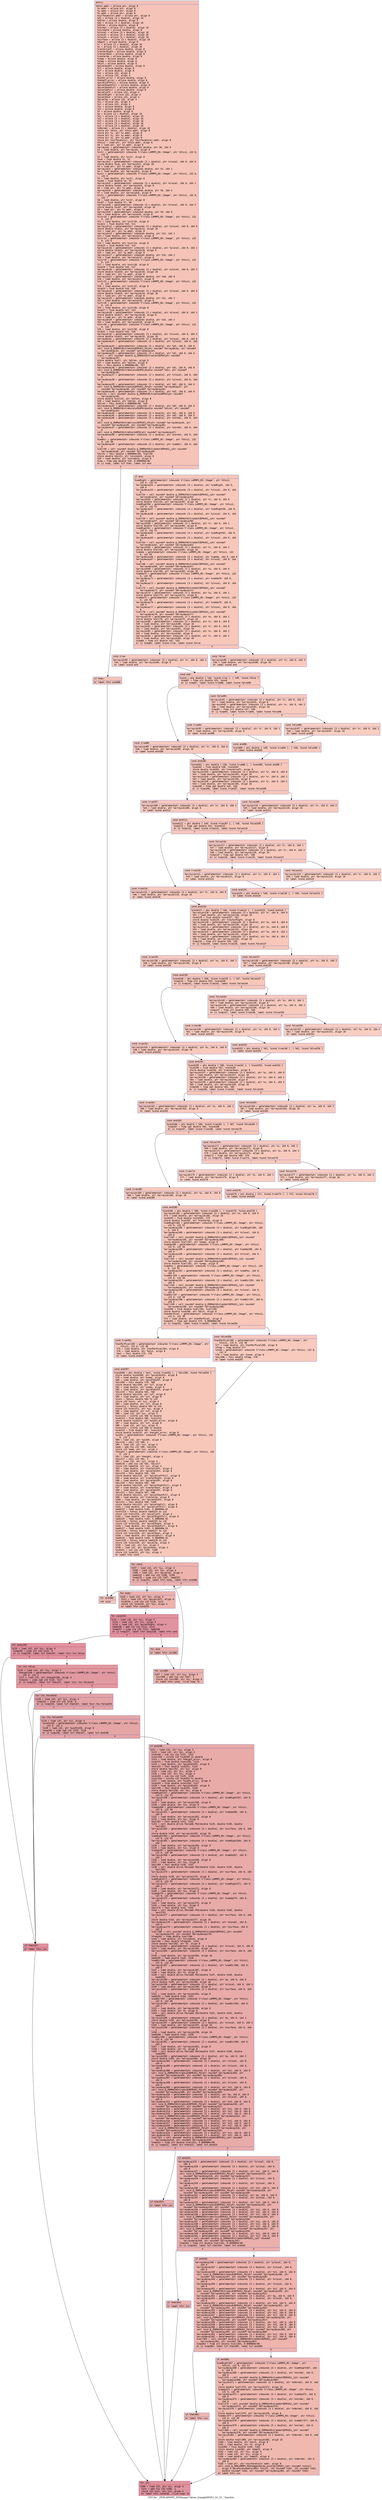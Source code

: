 digraph "CFG for '_ZN9LAMMPS_NS5Image13draw_triangleEPdS1_S1_S1_' function" {
	label="CFG for '_ZN9LAMMPS_NS5Image13draw_triangleEPdS1_S1_S1_' function";

	Node0x55d9531fe140 [shape=record,color="#3d50c3ff", style=filled, fillcolor="#e8765c70" fontname="Courier",label="{entry:\l|  %this.addr = alloca ptr, align 8\l  %x.addr = alloca ptr, align 8\l  %y.addr = alloca ptr, align 8\l  %z.addr = alloca ptr, align 8\l  %surfaceColor.addr = alloca ptr, align 8\l  %d1 = alloca [3 x double], align 16\l  %d1len = alloca double, align 8\l  %d2 = alloca [3 x double], align 16\l  %d2len = alloca double, align 8\l  %normal = alloca [3 x double], align 16\l  %invndotd = alloca double, align 8\l  %xlocal = alloca [3 x double], align 16\l  %ylocal = alloca [3 x double], align 16\l  %zlocal = alloca [3 x double], align 16\l  %surface = alloca [3 x double], align 16\l  %depth = alloca double, align 8\l  %r = alloca [3 x double], align 16\l  %u = alloca [3 x double], align 16\l  %rasterLeft = alloca double, align 8\l  %rasterRight = alloca double, align 8\l  %rasterDown = alloca double, align 8\l  %rasterUp = alloca double, align 8\l  %xmap = alloca double, align 8\l  %ymap = alloca double, align 8\l  %dist = alloca double, align 8\l  %pixelWidth = alloca double, align 8\l  %xf = alloca double, align 8\l  %yf = alloca double, align 8\l  %xc = alloca i32, align 4\l  %yc = alloca i32, align 4\l  %width_error = alloca double, align 8\l  %height_error = alloca double, align 8\l  %pixelLeftFull = alloca double, align 8\l  %pixelRightFull = alloca double, align 8\l  %pixelDownFull = alloca double, align 8\l  %pixelUpFull = alloca double, align 8\l  %pixelLeft = alloca i32, align 4\l  %pixelRight = alloca i32, align 4\l  %pixelDown = alloca i32, align 4\l  %pixelUp = alloca i32, align 4\l  %iy = alloca i32, align 4\l  %ix = alloca i32, align 4\l  %sy = alloca double, align 8\l  %sx = alloca double, align 8\l  %t = alloca double, align 8\l  %p = alloca [3 x double], align 16\l  %s1 = alloca [3 x double], align 16\l  %s2 = alloca [3 x double], align 16\l  %s3 = alloca [3 x double], align 16\l  %c1 = alloca [3 x double], align 16\l  %c2 = alloca [3 x double], align 16\l  %cNormal = alloca [3 x double], align 16\l  store ptr %this, ptr %this.addr, align 8\l  store ptr %x, ptr %x.addr, align 8\l  store ptr %y, ptr %y.addr, align 8\l  store ptr %z, ptr %z.addr, align 8\l  store ptr %surfaceColor, ptr %surfaceColor.addr, align 8\l  %this1 = load ptr, ptr %this.addr, align 8\l  %0 = load ptr, ptr %x.addr, align 8\l  %arrayidx = getelementptr inbounds double, ptr %0, i64 0\l  %1 = load double, ptr %arrayidx, align 8\l  %xctr = getelementptr inbounds %\"class.LAMMPS_NS::Image\", ptr %this1, i32 0,\l... i32 5\l  %2 = load double, ptr %xctr, align 8\l  %sub = fsub double %1, %2\l  %arrayidx2 = getelementptr inbounds [3 x double], ptr %xlocal, i64 0, i64 0\l  store double %sub, ptr %arrayidx2, align 16\l  %3 = load ptr, ptr %x.addr, align 8\l  %arrayidx3 = getelementptr inbounds double, ptr %3, i64 1\l  %4 = load double, ptr %arrayidx3, align 8\l  %yctr = getelementptr inbounds %\"class.LAMMPS_NS::Image\", ptr %this1, i32 0,\l... i32 6\l  %5 = load double, ptr %yctr, align 8\l  %sub4 = fsub double %4, %5\l  %arrayidx5 = getelementptr inbounds [3 x double], ptr %xlocal, i64 0, i64 1\l  store double %sub4, ptr %arrayidx5, align 8\l  %6 = load ptr, ptr %x.addr, align 8\l  %arrayidx6 = getelementptr inbounds double, ptr %6, i64 2\l  %7 = load double, ptr %arrayidx6, align 8\l  %zctr = getelementptr inbounds %\"class.LAMMPS_NS::Image\", ptr %this1, i32 0,\l... i32 7\l  %8 = load double, ptr %zctr, align 8\l  %sub7 = fsub double %7, %8\l  %arrayidx8 = getelementptr inbounds [3 x double], ptr %xlocal, i64 0, i64 2\l  store double %sub7, ptr %arrayidx8, align 16\l  %9 = load ptr, ptr %y.addr, align 8\l  %arrayidx9 = getelementptr inbounds double, ptr %9, i64 0\l  %10 = load double, ptr %arrayidx9, align 8\l  %xctr10 = getelementptr inbounds %\"class.LAMMPS_NS::Image\", ptr %this1, i32\l... 0, i32 5\l  %11 = load double, ptr %xctr10, align 8\l  %sub11 = fsub double %10, %11\l  %arrayidx12 = getelementptr inbounds [3 x double], ptr %ylocal, i64 0, i64 0\l  store double %sub11, ptr %arrayidx12, align 16\l  %12 = load ptr, ptr %y.addr, align 8\l  %arrayidx13 = getelementptr inbounds double, ptr %12, i64 1\l  %13 = load double, ptr %arrayidx13, align 8\l  %yctr14 = getelementptr inbounds %\"class.LAMMPS_NS::Image\", ptr %this1, i32\l... 0, i32 6\l  %14 = load double, ptr %yctr14, align 8\l  %sub15 = fsub double %13, %14\l  %arrayidx16 = getelementptr inbounds [3 x double], ptr %ylocal, i64 0, i64 1\l  store double %sub15, ptr %arrayidx16, align 8\l  %15 = load ptr, ptr %y.addr, align 8\l  %arrayidx17 = getelementptr inbounds double, ptr %15, i64 2\l  %16 = load double, ptr %arrayidx17, align 8\l  %zctr18 = getelementptr inbounds %\"class.LAMMPS_NS::Image\", ptr %this1, i32\l... 0, i32 7\l  %17 = load double, ptr %zctr18, align 8\l  %sub19 = fsub double %16, %17\l  %arrayidx20 = getelementptr inbounds [3 x double], ptr %ylocal, i64 0, i64 2\l  store double %sub19, ptr %arrayidx20, align 16\l  %18 = load ptr, ptr %z.addr, align 8\l  %arrayidx21 = getelementptr inbounds double, ptr %18, i64 0\l  %19 = load double, ptr %arrayidx21, align 8\l  %xctr22 = getelementptr inbounds %\"class.LAMMPS_NS::Image\", ptr %this1, i32\l... 0, i32 5\l  %20 = load double, ptr %xctr22, align 8\l  %sub23 = fsub double %19, %20\l  %arrayidx24 = getelementptr inbounds [3 x double], ptr %zlocal, i64 0, i64 0\l  store double %sub23, ptr %arrayidx24, align 16\l  %21 = load ptr, ptr %z.addr, align 8\l  %arrayidx25 = getelementptr inbounds double, ptr %21, i64 1\l  %22 = load double, ptr %arrayidx25, align 8\l  %yctr26 = getelementptr inbounds %\"class.LAMMPS_NS::Image\", ptr %this1, i32\l... 0, i32 6\l  %23 = load double, ptr %yctr26, align 8\l  %sub27 = fsub double %22, %23\l  %arrayidx28 = getelementptr inbounds [3 x double], ptr %zlocal, i64 0, i64 1\l  store double %sub27, ptr %arrayidx28, align 8\l  %24 = load ptr, ptr %z.addr, align 8\l  %arrayidx29 = getelementptr inbounds double, ptr %24, i64 2\l  %25 = load double, ptr %arrayidx29, align 8\l  %zctr30 = getelementptr inbounds %\"class.LAMMPS_NS::Image\", ptr %this1, i32\l... 0, i32 7\l  %26 = load double, ptr %zctr30, align 8\l  %sub31 = fsub double %25, %26\l  %arrayidx32 = getelementptr inbounds [3 x double], ptr %zlocal, i64 0, i64 2\l  store double %sub31, ptr %arrayidx32, align 16\l  %arraydecay = getelementptr inbounds [3 x double], ptr %xlocal, i64 0, i64 0\l  %arraydecay33 = getelementptr inbounds [3 x double], ptr %ylocal, i64 0, i64\l... 0\l  %arraydecay34 = getelementptr inbounds [3 x double], ptr %d1, i64 0, i64 0\l  call void @_ZN9MathExtra4sub3EPKdS1_Pd(ptr noundef %arraydecay, ptr noundef\l... %arraydecay33, ptr noundef %arraydecay34)\l  %arraydecay35 = getelementptr inbounds [3 x double], ptr %d1, i64 0, i64 0\l  %call = call noundef double @_ZN9MathExtra4len3EPKd(ptr noundef\l... %arraydecay35)\l  store double %call, ptr %d1len, align 8\l  %27 = load double, ptr %d1len, align 8\l  %div = fdiv double 1.000000e+00, %27\l  %arraydecay36 = getelementptr inbounds [3 x double], ptr %d1, i64 0, i64 0\l  call void @_ZN9MathExtra6scale3EdPd(double noundef %div, ptr noundef\l... %arraydecay36)\l  %arraydecay37 = getelementptr inbounds [3 x double], ptr %zlocal, i64 0, i64\l... 0\l  %arraydecay38 = getelementptr inbounds [3 x double], ptr %ylocal, i64 0, i64\l... 0\l  %arraydecay39 = getelementptr inbounds [3 x double], ptr %d2, i64 0, i64 0\l  call void @_ZN9MathExtra4sub3EPKdS1_Pd(ptr noundef %arraydecay37, ptr\l... noundef %arraydecay38, ptr noundef %arraydecay39)\l  %arraydecay40 = getelementptr inbounds [3 x double], ptr %d2, i64 0, i64 0\l  %call41 = call noundef double @_ZN9MathExtra4len3EPKd(ptr noundef\l... %arraydecay40)\l  store double %call41, ptr %d2len, align 8\l  %28 = load double, ptr %d2len, align 8\l  %div42 = fdiv double 1.000000e+00, %28\l  %arraydecay43 = getelementptr inbounds [3 x double], ptr %d2, i64 0, i64 0\l  call void @_ZN9MathExtra6scale3EdPd(double noundef %div42, ptr noundef\l... %arraydecay43)\l  %arraydecay44 = getelementptr inbounds [3 x double], ptr %d1, i64 0, i64 0\l  %arraydecay45 = getelementptr inbounds [3 x double], ptr %d2, i64 0, i64 0\l  %arraydecay46 = getelementptr inbounds [3 x double], ptr %normal, i64 0, i64\l... 0\l  call void @_ZN9MathExtra6cross3EPKdS1_Pd(ptr noundef %arraydecay44, ptr\l... noundef %arraydecay45, ptr noundef %arraydecay46)\l  %arraydecay47 = getelementptr inbounds [3 x double], ptr %normal, i64 0, i64\l... 0\l  call void @_ZN9MathExtra5norm3EPd(ptr noundef %arraydecay47)\l  %arraydecay48 = getelementptr inbounds [3 x double], ptr %normal, i64 0, i64\l... 0\l  %camDir = getelementptr inbounds %\"class.LAMMPS_NS::Image\", ptr %this1, i32\l... 0, i32 49\l  %arraydecay49 = getelementptr inbounds [3 x double], ptr %camDir, i64 0, i64\l... 0\l  %call50 = call noundef double @_ZN9MathExtra4dot3EPKdS1_(ptr noundef\l... %arraydecay48, ptr noundef %arraydecay49)\l  %div51 = fdiv double 1.000000e+00, %call50\l  store double %div51, ptr %invndotd, align 8\l  %29 = load double, ptr %invndotd, align 8\l  %cmp = fcmp oeq double %29, 0.000000e+00\l  br i1 %cmp, label %if.then, label %if.end\l|{<s0>T|<s1>F}}"];
	Node0x55d9531fe140:s0 -> Node0x55d95317fb60[tooltip="entry -> if.then\nProbability 62.50%" ];
	Node0x55d9531fe140:s1 -> Node0x55d95317fbd0[tooltip="entry -> if.end\nProbability 37.50%" ];
	Node0x55d95317fb60 [shape=record,color="#3d50c3ff", style=filled, fillcolor="#e97a5f70" fontname="Courier",label="{if.then:\l|  br label %for.end386\l}"];
	Node0x55d95317fb60 -> Node0x55d95317fcf0[tooltip="if.then -> for.end386\nProbability 100.00%" ];
	Node0x55d95317fbd0 [shape=record,color="#3d50c3ff", style=filled, fillcolor="#ec7f6370" fontname="Courier",label="{if.end:\l|  %camRight = getelementptr inbounds %\"class.LAMMPS_NS::Image\", ptr %this1,\l... i32 0, i32 51\l  %arraydecay52 = getelementptr inbounds [4 x double], ptr %camRight, i64 0,\l... i64 0\l  %arraydecay53 = getelementptr inbounds [3 x double], ptr %xlocal, i64 0, i64\l... 0\l  %call54 = call noundef double @_ZN9MathExtra4dot3EPKdS1_(ptr noundef\l... %arraydecay52, ptr noundef %arraydecay53)\l  %arrayidx55 = getelementptr inbounds [3 x double], ptr %r, i64 0, i64 0\l  store double %call54, ptr %arrayidx55, align 16\l  %camRight56 = getelementptr inbounds %\"class.LAMMPS_NS::Image\", ptr %this1,\l... i32 0, i32 51\l  %arraydecay57 = getelementptr inbounds [4 x double], ptr %camRight56, i64 0,\l... i64 0\l  %arraydecay58 = getelementptr inbounds [3 x double], ptr %ylocal, i64 0, i64\l... 0\l  %call59 = call noundef double @_ZN9MathExtra4dot3EPKdS1_(ptr noundef\l... %arraydecay57, ptr noundef %arraydecay58)\l  %arrayidx60 = getelementptr inbounds [3 x double], ptr %r, i64 0, i64 1\l  store double %call59, ptr %arrayidx60, align 8\l  %camRight61 = getelementptr inbounds %\"class.LAMMPS_NS::Image\", ptr %this1,\l... i32 0, i32 51\l  %arraydecay62 = getelementptr inbounds [4 x double], ptr %camRight61, i64 0,\l... i64 0\l  %arraydecay63 = getelementptr inbounds [3 x double], ptr %zlocal, i64 0, i64\l... 0\l  %call64 = call noundef double @_ZN9MathExtra4dot3EPKdS1_(ptr noundef\l... %arraydecay62, ptr noundef %arraydecay63)\l  %arrayidx65 = getelementptr inbounds [3 x double], ptr %r, i64 0, i64 2\l  store double %call64, ptr %arrayidx65, align 16\l  %camUp = getelementptr inbounds %\"class.LAMMPS_NS::Image\", ptr %this1, i32\l... 0, i32 50\l  %arraydecay66 = getelementptr inbounds [3 x double], ptr %camUp, i64 0, i64 0\l  %arraydecay67 = getelementptr inbounds [3 x double], ptr %xlocal, i64 0, i64\l... 0\l  %call68 = call noundef double @_ZN9MathExtra4dot3EPKdS1_(ptr noundef\l... %arraydecay66, ptr noundef %arraydecay67)\l  %arrayidx69 = getelementptr inbounds [3 x double], ptr %u, i64 0, i64 0\l  store double %call68, ptr %arrayidx69, align 16\l  %camUp70 = getelementptr inbounds %\"class.LAMMPS_NS::Image\", ptr %this1, i32\l... 0, i32 50\l  %arraydecay71 = getelementptr inbounds [3 x double], ptr %camUp70, i64 0,\l... i64 0\l  %arraydecay72 = getelementptr inbounds [3 x double], ptr %ylocal, i64 0, i64\l... 0\l  %call73 = call noundef double @_ZN9MathExtra4dot3EPKdS1_(ptr noundef\l... %arraydecay71, ptr noundef %arraydecay72)\l  %arrayidx74 = getelementptr inbounds [3 x double], ptr %u, i64 0, i64 1\l  store double %call73, ptr %arrayidx74, align 8\l  %camUp75 = getelementptr inbounds %\"class.LAMMPS_NS::Image\", ptr %this1, i32\l... 0, i32 50\l  %arraydecay76 = getelementptr inbounds [3 x double], ptr %camUp75, i64 0,\l... i64 0\l  %arraydecay77 = getelementptr inbounds [3 x double], ptr %zlocal, i64 0, i64\l... 0\l  %call78 = call noundef double @_ZN9MathExtra4dot3EPKdS1_(ptr noundef\l... %arraydecay76, ptr noundef %arraydecay77)\l  %arrayidx79 = getelementptr inbounds [3 x double], ptr %u, i64 0, i64 2\l  store double %call78, ptr %arrayidx79, align 16\l  %arrayidx80 = getelementptr inbounds [3 x double], ptr %r, i64 0, i64 0\l  %30 = load double, ptr %arrayidx80, align 16\l  %arrayidx81 = getelementptr inbounds [3 x double], ptr %r, i64 0, i64 0\l  %31 = load double, ptr %arrayidx81, align 16\l  %arrayidx82 = getelementptr inbounds [3 x double], ptr %r, i64 0, i64 1\l  %32 = load double, ptr %arrayidx82, align 8\l  %arrayidx83 = getelementptr inbounds [3 x double], ptr %r, i64 0, i64 2\l  %33 = load double, ptr %arrayidx83, align 16\l  %cmp84 = fcmp olt double %32, %33\l  br i1 %cmp84, label %cond.true, label %cond.false\l|{<s0>T|<s1>F}}"];
	Node0x55d95317fbd0:s0 -> Node0x55d9531824f0[tooltip="if.end -> cond.true\nProbability 50.00%" ];
	Node0x55d95317fbd0:s1 -> Node0x55d953182570[tooltip="if.end -> cond.false\nProbability 50.00%" ];
	Node0x55d9531824f0 [shape=record,color="#3d50c3ff", style=filled, fillcolor="#ef886b70" fontname="Courier",label="{cond.true:\l|  %arrayidx85 = getelementptr inbounds [3 x double], ptr %r, i64 0, i64 1\l  %34 = load double, ptr %arrayidx85, align 8\l  br label %cond.end\l}"];
	Node0x55d9531824f0 -> Node0x55d953182810[tooltip="cond.true -> cond.end\nProbability 100.00%" ];
	Node0x55d953182570 [shape=record,color="#3d50c3ff", style=filled, fillcolor="#ef886b70" fontname="Courier",label="{cond.false:\l|  %arrayidx86 = getelementptr inbounds [3 x double], ptr %r, i64 0, i64 2\l  %35 = load double, ptr %arrayidx86, align 16\l  br label %cond.end\l}"];
	Node0x55d953182570 -> Node0x55d953182810[tooltip="cond.false -> cond.end\nProbability 100.00%" ];
	Node0x55d953182810 [shape=record,color="#3d50c3ff", style=filled, fillcolor="#ec7f6370" fontname="Courier",label="{cond.end:\l|  %cond = phi double [ %34, %cond.true ], [ %35, %cond.false ]\l  %cmp87 = fcmp olt double %31, %cond\l  br i1 %cmp87, label %cond.true88, label %cond.false90\l|{<s0>T|<s1>F}}"];
	Node0x55d953182810:s0 -> Node0x55d953182bb0[tooltip="cond.end -> cond.true88\nProbability 50.00%" ];
	Node0x55d953182810:s1 -> Node0x55d953182c30[tooltip="cond.end -> cond.false90\nProbability 50.00%" ];
	Node0x55d953182bb0 [shape=record,color="#3d50c3ff", style=filled, fillcolor="#ef886b70" fontname="Courier",label="{cond.true88:\l|  %arrayidx89 = getelementptr inbounds [3 x double], ptr %r, i64 0, i64 0\l  %36 = load double, ptr %arrayidx89, align 16\l  br label %cond.end100\l}"];
	Node0x55d953182bb0 -> Node0x55d953182ed0[tooltip="cond.true88 -> cond.end100\nProbability 100.00%" ];
	Node0x55d953182c30 [shape=record,color="#3d50c3ff", style=filled, fillcolor="#ef886b70" fontname="Courier",label="{cond.false90:\l|  %arrayidx91 = getelementptr inbounds [3 x double], ptr %r, i64 0, i64 1\l  %37 = load double, ptr %arrayidx91, align 8\l  %arrayidx92 = getelementptr inbounds [3 x double], ptr %r, i64 0, i64 2\l  %38 = load double, ptr %arrayidx92, align 16\l  %cmp93 = fcmp olt double %37, %38\l  br i1 %cmp93, label %cond.true94, label %cond.false96\l|{<s0>T|<s1>F}}"];
	Node0x55d953182c30:s0 -> Node0x55d953183350[tooltip="cond.false90 -> cond.true94\nProbability 50.00%" ];
	Node0x55d953182c30:s1 -> Node0x55d9531833d0[tooltip="cond.false90 -> cond.false96\nProbability 50.00%" ];
	Node0x55d953183350 [shape=record,color="#3d50c3ff", style=filled, fillcolor="#f2907270" fontname="Courier",label="{cond.true94:\l|  %arrayidx95 = getelementptr inbounds [3 x double], ptr %r, i64 0, i64 1\l  %39 = load double, ptr %arrayidx95, align 8\l  br label %cond.end98\l}"];
	Node0x55d953183350 -> Node0x55d9531836d0[tooltip="cond.true94 -> cond.end98\nProbability 100.00%" ];
	Node0x55d9531833d0 [shape=record,color="#3d50c3ff", style=filled, fillcolor="#f2907270" fontname="Courier",label="{cond.false96:\l|  %arrayidx97 = getelementptr inbounds [3 x double], ptr %r, i64 0, i64 2\l  %40 = load double, ptr %arrayidx97, align 16\l  br label %cond.end98\l}"];
	Node0x55d9531833d0 -> Node0x55d9531836d0[tooltip="cond.false96 -> cond.end98\nProbability 100.00%" ];
	Node0x55d9531836d0 [shape=record,color="#3d50c3ff", style=filled, fillcolor="#ef886b70" fontname="Courier",label="{cond.end98:\l|  %cond99 = phi double [ %39, %cond.true94 ], [ %40, %cond.false96 ]\l  br label %cond.end100\l}"];
	Node0x55d9531836d0 -> Node0x55d953182ed0[tooltip="cond.end98 -> cond.end100\nProbability 100.00%" ];
	Node0x55d953182ed0 [shape=record,color="#3d50c3ff", style=filled, fillcolor="#ec7f6370" fontname="Courier",label="{cond.end100:\l|  %cond101 = phi double [ %36, %cond.true88 ], [ %cond99, %cond.end98 ]\l  %sub102 = fsub double %30, %cond101\l  store double %sub102, ptr %rasterLeft, align 8\l  %arrayidx103 = getelementptr inbounds [3 x double], ptr %r, i64 0, i64 0\l  %41 = load double, ptr %arrayidx103, align 16\l  %arrayidx104 = getelementptr inbounds [3 x double], ptr %r, i64 0, i64 1\l  %42 = load double, ptr %arrayidx104, align 8\l  %arrayidx105 = getelementptr inbounds [3 x double], ptr %r, i64 0, i64 2\l  %43 = load double, ptr %arrayidx105, align 16\l  %cmp106 = fcmp ogt double %42, %43\l  br i1 %cmp106, label %cond.true107, label %cond.false109\l|{<s0>T|<s1>F}}"];
	Node0x55d953182ed0:s0 -> Node0x55d953184100[tooltip="cond.end100 -> cond.true107\nProbability 50.00%" ];
	Node0x55d953182ed0:s1 -> Node0x55d9531841e0[tooltip="cond.end100 -> cond.false109\nProbability 50.00%" ];
	Node0x55d953184100 [shape=record,color="#3d50c3ff", style=filled, fillcolor="#ef886b70" fontname="Courier",label="{cond.true107:\l|  %arrayidx108 = getelementptr inbounds [3 x double], ptr %r, i64 0, i64 1\l  %44 = load double, ptr %arrayidx108, align 8\l  br label %cond.end111\l}"];
	Node0x55d953184100 -> Node0x55d9531844e0[tooltip="cond.true107 -> cond.end111\nProbability 100.00%" ];
	Node0x55d9531841e0 [shape=record,color="#3d50c3ff", style=filled, fillcolor="#ef886b70" fontname="Courier",label="{cond.false109:\l|  %arrayidx110 = getelementptr inbounds [3 x double], ptr %r, i64 0, i64 2\l  %45 = load double, ptr %arrayidx110, align 16\l  br label %cond.end111\l}"];
	Node0x55d9531841e0 -> Node0x55d9531844e0[tooltip="cond.false109 -> cond.end111\nProbability 100.00%" ];
	Node0x55d9531844e0 [shape=record,color="#3d50c3ff", style=filled, fillcolor="#ec7f6370" fontname="Courier",label="{cond.end111:\l|  %cond112 = phi double [ %44, %cond.true107 ], [ %45, %cond.false109 ]\l  %cmp113 = fcmp ogt double %41, %cond112\l  br i1 %cmp113, label %cond.true114, label %cond.false116\l|{<s0>T|<s1>F}}"];
	Node0x55d9531844e0:s0 -> Node0x55d953184880[tooltip="cond.end111 -> cond.true114\nProbability 50.00%" ];
	Node0x55d9531844e0:s1 -> Node0x55d953184960[tooltip="cond.end111 -> cond.false116\nProbability 50.00%" ];
	Node0x55d953184880 [shape=record,color="#3d50c3ff", style=filled, fillcolor="#ef886b70" fontname="Courier",label="{cond.true114:\l|  %arrayidx115 = getelementptr inbounds [3 x double], ptr %r, i64 0, i64 0\l  %46 = load double, ptr %arrayidx115, align 16\l  br label %cond.end126\l}"];
	Node0x55d953184880 -> Node0x55d95317d7a0[tooltip="cond.true114 -> cond.end126\nProbability 100.00%" ];
	Node0x55d953184960 [shape=record,color="#3d50c3ff", style=filled, fillcolor="#ef886b70" fontname="Courier",label="{cond.false116:\l|  %arrayidx117 = getelementptr inbounds [3 x double], ptr %r, i64 0, i64 1\l  %47 = load double, ptr %arrayidx117, align 8\l  %arrayidx118 = getelementptr inbounds [3 x double], ptr %r, i64 0, i64 2\l  %48 = load double, ptr %arrayidx118, align 16\l  %cmp119 = fcmp ogt double %47, %48\l  br i1 %cmp119, label %cond.true120, label %cond.false122\l|{<s0>T|<s1>F}}"];
	Node0x55d953184960:s0 -> Node0x55d953186530[tooltip="cond.false116 -> cond.true120\nProbability 50.00%" ];
	Node0x55d953184960:s1 -> Node0x55d9531865b0[tooltip="cond.false116 -> cond.false122\nProbability 50.00%" ];
	Node0x55d953186530 [shape=record,color="#3d50c3ff", style=filled, fillcolor="#f2907270" fontname="Courier",label="{cond.true120:\l|  %arrayidx121 = getelementptr inbounds [3 x double], ptr %r, i64 0, i64 1\l  %49 = load double, ptr %arrayidx121, align 8\l  br label %cond.end124\l}"];
	Node0x55d953186530 -> Node0x55d9531868b0[tooltip="cond.true120 -> cond.end124\nProbability 100.00%" ];
	Node0x55d9531865b0 [shape=record,color="#3d50c3ff", style=filled, fillcolor="#f2907270" fontname="Courier",label="{cond.false122:\l|  %arrayidx123 = getelementptr inbounds [3 x double], ptr %r, i64 0, i64 2\l  %50 = load double, ptr %arrayidx123, align 16\l  br label %cond.end124\l}"];
	Node0x55d9531865b0 -> Node0x55d9531868b0[tooltip="cond.false122 -> cond.end124\nProbability 100.00%" ];
	Node0x55d9531868b0 [shape=record,color="#3d50c3ff", style=filled, fillcolor="#ef886b70" fontname="Courier",label="{cond.end124:\l|  %cond125 = phi double [ %49, %cond.true120 ], [ %50, %cond.false122 ]\l  br label %cond.end126\l}"];
	Node0x55d9531868b0 -> Node0x55d95317d7a0[tooltip="cond.end124 -> cond.end126\nProbability 100.00%" ];
	Node0x55d95317d7a0 [shape=record,color="#3d50c3ff", style=filled, fillcolor="#ec7f6370" fontname="Courier",label="{cond.end126:\l|  %cond127 = phi double [ %46, %cond.true114 ], [ %cond125, %cond.end124 ]\l  %arrayidx128 = getelementptr inbounds [3 x double], ptr %r, i64 0, i64 0\l  %51 = load double, ptr %arrayidx128, align 16\l  %sub129 = fsub double %cond127, %51\l  store double %sub129, ptr %rasterRight, align 8\l  %arrayidx130 = getelementptr inbounds [3 x double], ptr %u, i64 0, i64 0\l  %52 = load double, ptr %arrayidx130, align 16\l  %arrayidx131 = getelementptr inbounds [3 x double], ptr %u, i64 0, i64 0\l  %53 = load double, ptr %arrayidx131, align 16\l  %arrayidx132 = getelementptr inbounds [3 x double], ptr %u, i64 0, i64 1\l  %54 = load double, ptr %arrayidx132, align 8\l  %arrayidx133 = getelementptr inbounds [3 x double], ptr %u, i64 0, i64 2\l  %55 = load double, ptr %arrayidx133, align 16\l  %cmp134 = fcmp olt double %54, %55\l  br i1 %cmp134, label %cond.true135, label %cond.false137\l|{<s0>T|<s1>F}}"];
	Node0x55d95317d7a0:s0 -> Node0x55d9531875c0[tooltip="cond.end126 -> cond.true135\nProbability 50.00%" ];
	Node0x55d95317d7a0:s1 -> Node0x55d9531876a0[tooltip="cond.end126 -> cond.false137\nProbability 50.00%" ];
	Node0x55d9531875c0 [shape=record,color="#3d50c3ff", style=filled, fillcolor="#ef886b70" fontname="Courier",label="{cond.true135:\l|  %arrayidx136 = getelementptr inbounds [3 x double], ptr %u, i64 0, i64 1\l  %56 = load double, ptr %arrayidx136, align 8\l  br label %cond.end139\l}"];
	Node0x55d9531875c0 -> Node0x55d9531879a0[tooltip="cond.true135 -> cond.end139\nProbability 100.00%" ];
	Node0x55d9531876a0 [shape=record,color="#3d50c3ff", style=filled, fillcolor="#ef886b70" fontname="Courier",label="{cond.false137:\l|  %arrayidx138 = getelementptr inbounds [3 x double], ptr %u, i64 0, i64 2\l  %57 = load double, ptr %arrayidx138, align 16\l  br label %cond.end139\l}"];
	Node0x55d9531876a0 -> Node0x55d9531879a0[tooltip="cond.false137 -> cond.end139\nProbability 100.00%" ];
	Node0x55d9531879a0 [shape=record,color="#3d50c3ff", style=filled, fillcolor="#ec7f6370" fontname="Courier",label="{cond.end139:\l|  %cond140 = phi double [ %56, %cond.true135 ], [ %57, %cond.false137 ]\l  %cmp141 = fcmp olt double %53, %cond140\l  br i1 %cmp141, label %cond.true142, label %cond.false144\l|{<s0>T|<s1>F}}"];
	Node0x55d9531879a0:s0 -> Node0x55d953187d40[tooltip="cond.end139 -> cond.true142\nProbability 50.00%" ];
	Node0x55d9531879a0:s1 -> Node0x55d953187e20[tooltip="cond.end139 -> cond.false144\nProbability 50.00%" ];
	Node0x55d953187d40 [shape=record,color="#3d50c3ff", style=filled, fillcolor="#ef886b70" fontname="Courier",label="{cond.true142:\l|  %arrayidx143 = getelementptr inbounds [3 x double], ptr %u, i64 0, i64 0\l  %58 = load double, ptr %arrayidx143, align 16\l  br label %cond.end154\l}"];
	Node0x55d953187d40 -> Node0x55d953188120[tooltip="cond.true142 -> cond.end154\nProbability 100.00%" ];
	Node0x55d953187e20 [shape=record,color="#3d50c3ff", style=filled, fillcolor="#ef886b70" fontname="Courier",label="{cond.false144:\l|  %arrayidx145 = getelementptr inbounds [3 x double], ptr %u, i64 0, i64 1\l  %59 = load double, ptr %arrayidx145, align 8\l  %arrayidx146 = getelementptr inbounds [3 x double], ptr %u, i64 0, i64 2\l  %60 = load double, ptr %arrayidx146, align 16\l  %cmp147 = fcmp olt double %59, %60\l  br i1 %cmp147, label %cond.true148, label %cond.false150\l|{<s0>T|<s1>F}}"];
	Node0x55d953187e20:s0 -> Node0x55d9531885a0[tooltip="cond.false144 -> cond.true148\nProbability 50.00%" ];
	Node0x55d953187e20:s1 -> Node0x55d953188620[tooltip="cond.false144 -> cond.false150\nProbability 50.00%" ];
	Node0x55d9531885a0 [shape=record,color="#3d50c3ff", style=filled, fillcolor="#f2907270" fontname="Courier",label="{cond.true148:\l|  %arrayidx149 = getelementptr inbounds [3 x double], ptr %u, i64 0, i64 1\l  %61 = load double, ptr %arrayidx149, align 8\l  br label %cond.end152\l}"];
	Node0x55d9531885a0 -> Node0x55d953188920[tooltip="cond.true148 -> cond.end152\nProbability 100.00%" ];
	Node0x55d953188620 [shape=record,color="#3d50c3ff", style=filled, fillcolor="#f2907270" fontname="Courier",label="{cond.false150:\l|  %arrayidx151 = getelementptr inbounds [3 x double], ptr %u, i64 0, i64 2\l  %62 = load double, ptr %arrayidx151, align 16\l  br label %cond.end152\l}"];
	Node0x55d953188620 -> Node0x55d953188920[tooltip="cond.false150 -> cond.end152\nProbability 100.00%" ];
	Node0x55d953188920 [shape=record,color="#3d50c3ff", style=filled, fillcolor="#ef886b70" fontname="Courier",label="{cond.end152:\l|  %cond153 = phi double [ %61, %cond.true148 ], [ %62, %cond.false150 ]\l  br label %cond.end154\l}"];
	Node0x55d953188920 -> Node0x55d953188120[tooltip="cond.end152 -> cond.end154\nProbability 100.00%" ];
	Node0x55d953188120 [shape=record,color="#3d50c3ff", style=filled, fillcolor="#ec7f6370" fontname="Courier",label="{cond.end154:\l|  %cond155 = phi double [ %58, %cond.true142 ], [ %cond153, %cond.end152 ]\l  %sub156 = fsub double %52, %cond155\l  store double %sub156, ptr %rasterDown, align 8\l  %arrayidx157 = getelementptr inbounds [3 x double], ptr %u, i64 0, i64 0\l  %63 = load double, ptr %arrayidx157, align 16\l  %arrayidx158 = getelementptr inbounds [3 x double], ptr %u, i64 0, i64 1\l  %64 = load double, ptr %arrayidx158, align 8\l  %arrayidx159 = getelementptr inbounds [3 x double], ptr %u, i64 0, i64 2\l  %65 = load double, ptr %arrayidx159, align 16\l  %cmp160 = fcmp ogt double %64, %65\l  br i1 %cmp160, label %cond.true161, label %cond.false163\l|{<s0>T|<s1>F}}"];
	Node0x55d953188120:s0 -> Node0x55d953189350[tooltip="cond.end154 -> cond.true161\nProbability 50.00%" ];
	Node0x55d953188120:s1 -> Node0x55d953189430[tooltip="cond.end154 -> cond.false163\nProbability 50.00%" ];
	Node0x55d953189350 [shape=record,color="#3d50c3ff", style=filled, fillcolor="#ef886b70" fontname="Courier",label="{cond.true161:\l|  %arrayidx162 = getelementptr inbounds [3 x double], ptr %u, i64 0, i64 1\l  %66 = load double, ptr %arrayidx162, align 8\l  br label %cond.end165\l}"];
	Node0x55d953189350 -> Node0x55d953189730[tooltip="cond.true161 -> cond.end165\nProbability 100.00%" ];
	Node0x55d953189430 [shape=record,color="#3d50c3ff", style=filled, fillcolor="#ef886b70" fontname="Courier",label="{cond.false163:\l|  %arrayidx164 = getelementptr inbounds [3 x double], ptr %u, i64 0, i64 2\l  %67 = load double, ptr %arrayidx164, align 16\l  br label %cond.end165\l}"];
	Node0x55d953189430 -> Node0x55d953189730[tooltip="cond.false163 -> cond.end165\nProbability 100.00%" ];
	Node0x55d953189730 [shape=record,color="#3d50c3ff", style=filled, fillcolor="#ec7f6370" fontname="Courier",label="{cond.end165:\l|  %cond166 = phi double [ %66, %cond.true161 ], [ %67, %cond.false163 ]\l  %cmp167 = fcmp ogt double %63, %cond166\l  br i1 %cmp167, label %cond.true168, label %cond.false170\l|{<s0>T|<s1>F}}"];
	Node0x55d953189730:s0 -> Node0x55d953189ad0[tooltip="cond.end165 -> cond.true168\nProbability 50.00%" ];
	Node0x55d953189730:s1 -> Node0x55d953189bb0[tooltip="cond.end165 -> cond.false170\nProbability 50.00%" ];
	Node0x55d953189ad0 [shape=record,color="#3d50c3ff", style=filled, fillcolor="#ef886b70" fontname="Courier",label="{cond.true168:\l|  %arrayidx169 = getelementptr inbounds [3 x double], ptr %u, i64 0, i64 0\l  %68 = load double, ptr %arrayidx169, align 16\l  br label %cond.end180\l}"];
	Node0x55d953189ad0 -> Node0x55d953189eb0[tooltip="cond.true168 -> cond.end180\nProbability 100.00%" ];
	Node0x55d953189bb0 [shape=record,color="#3d50c3ff", style=filled, fillcolor="#ef886b70" fontname="Courier",label="{cond.false170:\l|  %arrayidx171 = getelementptr inbounds [3 x double], ptr %u, i64 0, i64 1\l  %69 = load double, ptr %arrayidx171, align 8\l  %arrayidx172 = getelementptr inbounds [3 x double], ptr %u, i64 0, i64 2\l  %70 = load double, ptr %arrayidx172, align 16\l  %cmp173 = fcmp ogt double %69, %70\l  br i1 %cmp173, label %cond.true174, label %cond.false176\l|{<s0>T|<s1>F}}"];
	Node0x55d953189bb0:s0 -> Node0x55d95318a330[tooltip="cond.false170 -> cond.true174\nProbability 50.00%" ];
	Node0x55d953189bb0:s1 -> Node0x55d95318a3b0[tooltip="cond.false170 -> cond.false176\nProbability 50.00%" ];
	Node0x55d95318a330 [shape=record,color="#3d50c3ff", style=filled, fillcolor="#f2907270" fontname="Courier",label="{cond.true174:\l|  %arrayidx175 = getelementptr inbounds [3 x double], ptr %u, i64 0, i64 1\l  %71 = load double, ptr %arrayidx175, align 8\l  br label %cond.end178\l}"];
	Node0x55d95318a330 -> Node0x55d95318a6b0[tooltip="cond.true174 -> cond.end178\nProbability 100.00%" ];
	Node0x55d95318a3b0 [shape=record,color="#3d50c3ff", style=filled, fillcolor="#f2907270" fontname="Courier",label="{cond.false176:\l|  %arrayidx177 = getelementptr inbounds [3 x double], ptr %u, i64 0, i64 2\l  %72 = load double, ptr %arrayidx177, align 16\l  br label %cond.end178\l}"];
	Node0x55d95318a3b0 -> Node0x55d95318a6b0[tooltip="cond.false176 -> cond.end178\nProbability 100.00%" ];
	Node0x55d95318a6b0 [shape=record,color="#3d50c3ff", style=filled, fillcolor="#ef886b70" fontname="Courier",label="{cond.end178:\l|  %cond179 = phi double [ %71, %cond.true174 ], [ %72, %cond.false176 ]\l  br label %cond.end180\l}"];
	Node0x55d95318a6b0 -> Node0x55d953189eb0[tooltip="cond.end178 -> cond.end180\nProbability 100.00%" ];
	Node0x55d953189eb0 [shape=record,color="#3d50c3ff", style=filled, fillcolor="#ec7f6370" fontname="Courier",label="{cond.end180:\l|  %cond181 = phi double [ %68, %cond.true168 ], [ %cond179, %cond.end178 ]\l  %arrayidx182 = getelementptr inbounds [3 x double], ptr %u, i64 0, i64 0\l  %73 = load double, ptr %arrayidx182, align 16\l  %sub183 = fsub double %cond181, %73\l  store double %sub183, ptr %rasterUp, align 8\l  %camRight184 = getelementptr inbounds %\"class.LAMMPS_NS::Image\", ptr %this1,\l... i32 0, i32 51\l  %arraydecay185 = getelementptr inbounds [4 x double], ptr %camRight184, i64\l... 0, i64 0\l  %arraydecay186 = getelementptr inbounds [3 x double], ptr %xlocal, i64 0,\l... i64 0\l  %call187 = call noundef double @_ZN9MathExtra4dot3EPKdS1_(ptr noundef\l... %arraydecay185, ptr noundef %arraydecay186)\l  store double %call187, ptr %xmap, align 8\l  %camUp188 = getelementptr inbounds %\"class.LAMMPS_NS::Image\", ptr %this1,\l... i32 0, i32 50\l  %arraydecay189 = getelementptr inbounds [3 x double], ptr %camUp188, i64 0,\l... i64 0\l  %arraydecay190 = getelementptr inbounds [3 x double], ptr %xlocal, i64 0,\l... i64 0\l  %call191 = call noundef double @_ZN9MathExtra4dot3EPKdS1_(ptr noundef\l... %arraydecay189, ptr noundef %arraydecay190)\l  store double %call191, ptr %ymap, align 8\l  %camPos = getelementptr inbounds %\"class.LAMMPS_NS::Image\", ptr %this1, i32\l... 0, i32 52\l  %arraydecay192 = getelementptr inbounds [3 x double], ptr %camPos, i64 0,\l... i64 0\l  %camDir193 = getelementptr inbounds %\"class.LAMMPS_NS::Image\", ptr %this1,\l... i32 0, i32 49\l  %arraydecay194 = getelementptr inbounds [3 x double], ptr %camDir193, i64 0,\l... i64 0\l  %call195 = call noundef double @_ZN9MathExtra4dot3EPKdS1_(ptr noundef\l... %arraydecay192, ptr noundef %arraydecay194)\l  %arraydecay196 = getelementptr inbounds [3 x double], ptr %xlocal, i64 0,\l... i64 0\l  %camDir197 = getelementptr inbounds %\"class.LAMMPS_NS::Image\", ptr %this1,\l... i32 0, i32 49\l  %arraydecay198 = getelementptr inbounds [3 x double], ptr %camDir197, i64 0,\l... i64 0\l  %call199 = call noundef double @_ZN9MathExtra4dot3EPKdS1_(ptr noundef\l... %arraydecay196, ptr noundef %arraydecay198)\l  %sub200 = fsub double %call195, %call199\l  store double %sub200, ptr %dist, align 8\l  %tanPerPixel = getelementptr inbounds %\"class.LAMMPS_NS::Image\", ptr %this1,\l... i32 0, i32 48\l  %74 = load double, ptr %tanPerPixel, align 8\l  %cmp201 = fcmp ogt double %74, 0.000000e+00\l  br i1 %cmp201, label %cond.true202, label %cond.false204\l|{<s0>T|<s1>F}}"];
	Node0x55d953189eb0:s0 -> Node0x55d953202db0[tooltip="cond.end180 -> cond.true202\nProbability 50.00%" ];
	Node0x55d953189eb0:s1 -> Node0x55d953202e90[tooltip="cond.end180 -> cond.false204\nProbability 50.00%" ];
	Node0x55d953202db0 [shape=record,color="#3d50c3ff", style=filled, fillcolor="#ef886b70" fontname="Courier",label="{cond.true202:\l|  %tanPerPixel203 = getelementptr inbounds %\"class.LAMMPS_NS::Image\", ptr\l... %this1, i32 0, i32 48\l  %75 = load double, ptr %tanPerPixel203, align 8\l  %76 = load double, ptr %dist, align 8\l  %mul = fmul double %75, %76\l  br label %cond.end207\l}"];
	Node0x55d953202db0 -> Node0x55d9532032c0[tooltip="cond.true202 -> cond.end207\nProbability 100.00%" ];
	Node0x55d953202e90 [shape=record,color="#3d50c3ff", style=filled, fillcolor="#ef886b70" fontname="Courier",label="{cond.false204:\l|  %tanPerPixel205 = getelementptr inbounds %\"class.LAMMPS_NS::Image\", ptr\l... %this1, i32 0, i32 48\l  %77 = load double, ptr %tanPerPixel205, align 8\l  %fneg = fneg double %77\l  %zoom = getelementptr inbounds %\"class.LAMMPS_NS::Image\", ptr %this1, i32 0,\l... i32 9\l  %78 = load double, ptr %zoom, align 8\l  %div206 = fdiv double %fneg, %78\l  br label %cond.end207\l}"];
	Node0x55d953202e90 -> Node0x55d9532032c0[tooltip="cond.false204 -> cond.end207\nProbability 100.00%" ];
	Node0x55d9532032c0 [shape=record,color="#3d50c3ff", style=filled, fillcolor="#ec7f6370" fontname="Courier",label="{cond.end207:\l|  %cond208 = phi double [ %mul, %cond.true202 ], [ %div206, %cond.false204 ]\l  store double %cond208, ptr %pixelWidth, align 8\l  %79 = load double, ptr %xmap, align 8\l  %80 = load double, ptr %pixelWidth, align 8\l  %div209 = fdiv double %79, %80\l  store double %div209, ptr %xf, align 8\l  %81 = load double, ptr %ymap, align 8\l  %82 = load double, ptr %pixelWidth, align 8\l  %div210 = fdiv double %81, %82\l  store double %div210, ptr %yf, align 8\l  %83 = load double, ptr %xf, align 8\l  %conv = fptosi double %83 to i32\l  store i32 %conv, ptr %xc, align 4\l  %84 = load double, ptr %yf, align 8\l  %conv211 = fptosi double %84 to i32\l  store i32 %conv211, ptr %yc, align 4\l  %85 = load double, ptr %xf, align 8\l  %86 = load i32, ptr %xc, align 4\l  %conv212 = sitofp i32 %86 to double\l  %sub213 = fsub double %85, %conv212\l  store double %sub213, ptr %width_error, align 8\l  %87 = load double, ptr %yf, align 8\l  %88 = load i32, ptr %yc, align 4\l  %conv214 = sitofp i32 %88 to double\l  %sub215 = fsub double %87, %conv214\l  store double %sub215, ptr %height_error, align 8\l  %width = getelementptr inbounds %\"class.LAMMPS_NS::Image\", ptr %this1, i32\l... 0, i32 1\l  %89 = load i32, ptr %width, align 8\l  %div216 = sdiv i32 %89, 2\l  %90 = load i32, ptr %xc, align 4\l  %add = add nsw i32 %90, %div216\l  store i32 %add, ptr %xc, align 4\l  %height = getelementptr inbounds %\"class.LAMMPS_NS::Image\", ptr %this1, i32\l... 0, i32 2\l  %91 = load i32, ptr %height, align 4\l  %div217 = sdiv i32 %91, 2\l  %92 = load i32, ptr %yc, align 4\l  %add218 = add nsw i32 %92, %div217\l  store i32 %add218, ptr %yc, align 4\l  %93 = load double, ptr %rasterLeft, align 8\l  %94 = load double, ptr %pixelWidth, align 8\l  %div219 = fdiv double %93, %94\l  store double %div219, ptr %pixelLeftFull, align 8\l  %95 = load double, ptr %rasterRight, align 8\l  %96 = load double, ptr %pixelWidth, align 8\l  %div220 = fdiv double %95, %96\l  store double %div220, ptr %pixelRightFull, align 8\l  %97 = load double, ptr %rasterDown, align 8\l  %98 = load double, ptr %pixelWidth, align 8\l  %div221 = fdiv double %97, %98\l  store double %div221, ptr %pixelDownFull, align 8\l  %99 = load double, ptr %rasterUp, align 8\l  %100 = load double, ptr %pixelWidth, align 8\l  %div222 = fdiv double %99, %100\l  store double %div222, ptr %pixelUpFull, align 8\l  %101 = load double, ptr %pixelLeftFull, align 8\l  %add223 = fadd double %101, 5.000000e-01\l  %conv224 = fptosi double %add223 to i32\l  store i32 %conv224, ptr %pixelLeft, align 4\l  %102 = load double, ptr %pixelRightFull, align 8\l  %add225 = fadd double %102, 5.000000e-01\l  %conv226 = fptosi double %add225 to i32\l  store i32 %conv226, ptr %pixelRight, align 4\l  %103 = load double, ptr %pixelDownFull, align 8\l  %add227 = fadd double %103, 5.000000e-01\l  %conv228 = fptosi double %add227 to i32\l  store i32 %conv228, ptr %pixelDown, align 4\l  %104 = load double, ptr %pixelUpFull, align 8\l  %add229 = fadd double %104, 5.000000e-01\l  %conv230 = fptosi double %add229 to i32\l  store i32 %conv230, ptr %pixelUp, align 4\l  %105 = load i32, ptr %yc, align 4\l  %106 = load i32, ptr %pixelDown, align 4\l  %sub231 = sub nsw i32 %105, %106\l  store i32 %sub231, ptr %iy, align 4\l  br label %for.cond\l}"];
	Node0x55d9532032c0 -> Node0x55d953206b80[tooltip="cond.end207 -> for.cond\nProbability 100.00%" ];
	Node0x55d953206b80 [shape=record,color="#3d50c3ff", style=filled, fillcolor="#d6524470" fontname="Courier",label="{for.cond:\l|  %107 = load i32, ptr %iy, align 4\l  %108 = load i32, ptr %yc, align 4\l  %109 = load i32, ptr %pixelUp, align 4\l  %add232 = add nsw i32 %108, %109\l  %cmp233 = icmp sle i32 %107, %add232\l  br i1 %cmp233, label %for.body, label %for.end386\l|{<s0>T|<s1>F}}"];
	Node0x55d953206b80:s0 -> Node0x55d953206fb0[tooltip="for.cond -> for.body\nProbability 96.88%" ];
	Node0x55d953206b80:s1 -> Node0x55d95317fcf0[tooltip="for.cond -> for.end386\nProbability 3.12%" ];
	Node0x55d953206fb0 [shape=record,color="#3d50c3ff", style=filled, fillcolor="#d6524470" fontname="Courier",label="{for.body:\l|  %110 = load i32, ptr %xc, align 4\l  %111 = load i32, ptr %pixelLeft, align 4\l  %sub234 = sub nsw i32 %110, %111\l  store i32 %sub234, ptr %ix, align 4\l  br label %for.cond235\l}"];
	Node0x55d953206fb0 -> Node0x55d953207330[tooltip="for.body -> for.cond235\nProbability 100.00%" ];
	Node0x55d953207330 [shape=record,color="#b70d28ff", style=filled, fillcolor="#b70d2870" fontname="Courier",label="{for.cond235:\l|  %112 = load i32, ptr %ix, align 4\l  %113 = load i32, ptr %xc, align 4\l  %114 = load i32, ptr %pixelRight, align 4\l  %add236 = add nsw i32 %113, %114\l  %cmp237 = icmp sle i32 %112, %add236\l  br i1 %cmp237, label %for.body238, label %for.end\l|{<s0>T|<s1>F}}"];
	Node0x55d953207330:s0 -> Node0x55d953207700[tooltip="for.cond235 -> for.body238\nProbability 96.88%" ];
	Node0x55d953207330:s1 -> Node0x55d953207780[tooltip="for.cond235 -> for.end\nProbability 3.12%" ];
	Node0x55d953207700 [shape=record,color="#b70d28ff", style=filled, fillcolor="#b70d2870" fontname="Courier",label="{for.body238:\l|  %115 = load i32, ptr %iy, align 4\l  %cmp239 = icmp slt i32 %115, 0\l  br i1 %cmp239, label %if.then247, label %lor.lhs.false\l|{<s0>T|<s1>F}}"];
	Node0x55d953207700:s0 -> Node0x55d953207a30[tooltip="for.body238 -> if.then247\nProbability 37.50%" ];
	Node0x55d953207700:s1 -> Node0x55d953207ab0[tooltip="for.body238 -> lor.lhs.false\nProbability 62.50%" ];
	Node0x55d953207ab0 [shape=record,color="#b70d28ff", style=filled, fillcolor="#bb1b2c70" fontname="Courier",label="{lor.lhs.false:\l|  %116 = load i32, ptr %iy, align 4\l  %height240 = getelementptr inbounds %\"class.LAMMPS_NS::Image\", ptr %this1,\l... i32 0, i32 2\l  %117 = load i32, ptr %height240, align 4\l  %cmp241 = icmp sge i32 %116, %117\l  br i1 %cmp241, label %if.then247, label %lor.lhs.false242\l|{<s0>T|<s1>F}}"];
	Node0x55d953207ab0:s0 -> Node0x55d953207a30[tooltip="lor.lhs.false -> if.then247\nProbability 50.00%" ];
	Node0x55d953207ab0:s1 -> Node0x55d953207f10[tooltip="lor.lhs.false -> lor.lhs.false242\nProbability 50.00%" ];
	Node0x55d953207f10 [shape=record,color="#3d50c3ff", style=filled, fillcolor="#c32e3170" fontname="Courier",label="{lor.lhs.false242:\l|  %118 = load i32, ptr %ix, align 4\l  %cmp243 = icmp slt i32 %118, 0\l  br i1 %cmp243, label %if.then247, label %lor.lhs.false244\l|{<s0>T|<s1>F}}"];
	Node0x55d953207f10:s0 -> Node0x55d953207a30[tooltip="lor.lhs.false242 -> if.then247\nProbability 37.50%" ];
	Node0x55d953207f10:s1 -> Node0x55d9532081a0[tooltip="lor.lhs.false242 -> lor.lhs.false244\nProbability 62.50%" ];
	Node0x55d9532081a0 [shape=record,color="#3d50c3ff", style=filled, fillcolor="#c5333470" fontname="Courier",label="{lor.lhs.false244:\l|  %119 = load i32, ptr %ix, align 4\l  %width245 = getelementptr inbounds %\"class.LAMMPS_NS::Image\", ptr %this1,\l... i32 0, i32 1\l  %120 = load i32, ptr %width245, align 8\l  %cmp246 = icmp sge i32 %119, %120\l  br i1 %cmp246, label %if.then247, label %if.end248\l|{<s0>T|<s1>F}}"];
	Node0x55d9532081a0:s0 -> Node0x55d953207a30[tooltip="lor.lhs.false244 -> if.then247\nProbability 50.00%" ];
	Node0x55d9532081a0:s1 -> Node0x55d953208540[tooltip="lor.lhs.false244 -> if.end248\nProbability 50.00%" ];
	Node0x55d953207a30 [shape=record,color="#b70d28ff", style=filled, fillcolor="#b70d2870" fontname="Courier",label="{if.then247:\l|  br label %for.inc\l}"];
	Node0x55d953207a30 -> Node0x55d953208670[tooltip="if.then247 -> for.inc\nProbability 100.00%" ];
	Node0x55d953208540 [shape=record,color="#3d50c3ff", style=filled, fillcolor="#cc403a70" fontname="Courier",label="{if.end248:\l|  %121 = load i32, ptr %iy, align 4\l  %122 = load i32, ptr %yc, align 4\l  %sub249 = sub nsw i32 %121, %122\l  %conv250 = sitofp i32 %sub249 to double\l  %123 = load double, ptr %height_error, align 8\l  %sub251 = fsub double %conv250, %123\l  %124 = load double, ptr %pixelWidth, align 8\l  %mul252 = fmul double %sub251, %124\l  store double %mul252, ptr %sy, align 8\l  %125 = load i32, ptr %ix, align 4\l  %126 = load i32, ptr %xc, align 4\l  %sub253 = sub nsw i32 %125, %126\l  %conv254 = sitofp i32 %sub253 to double\l  %127 = load double, ptr %width_error, align 8\l  %sub255 = fsub double %conv254, %127\l  %128 = load double, ptr %pixelWidth, align 8\l  %mul256 = fmul double %sub255, %128\l  store double %mul256, ptr %sx, align 8\l  %camRight257 = getelementptr inbounds %\"class.LAMMPS_NS::Image\", ptr %this1,\l... i32 0, i32 51\l  %arrayidx258 = getelementptr inbounds [4 x double], ptr %camRight257, i64 0,\l... i64 0\l  %129 = load double, ptr %arrayidx258, align 8\l  %130 = load double, ptr %sx, align 8\l  %camUp260 = getelementptr inbounds %\"class.LAMMPS_NS::Image\", ptr %this1,\l... i32 0, i32 50\l  %arrayidx261 = getelementptr inbounds [3 x double], ptr %camUp260, i64 0,\l... i64 0\l  %131 = load double, ptr %arrayidx261, align 8\l  %132 = load double, ptr %sy, align 8\l  %mul262 = fmul double %131, %132\l  %133 = call double @llvm.fmuladd.f64(double %129, double %130, double\l... %mul262)\l  %arrayidx263 = getelementptr inbounds [3 x double], ptr %surface, i64 0, i64\l... 0\l  store double %133, ptr %arrayidx263, align 16\l  %camRight264 = getelementptr inbounds %\"class.LAMMPS_NS::Image\", ptr %this1,\l... i32 0, i32 51\l  %arrayidx265 = getelementptr inbounds [4 x double], ptr %camRight264, i64 0,\l... i64 1\l  %134 = load double, ptr %arrayidx265, align 8\l  %135 = load double, ptr %sx, align 8\l  %camUp267 = getelementptr inbounds %\"class.LAMMPS_NS::Image\", ptr %this1,\l... i32 0, i32 50\l  %arrayidx268 = getelementptr inbounds [3 x double], ptr %camUp267, i64 0,\l... i64 1\l  %136 = load double, ptr %arrayidx268, align 8\l  %137 = load double, ptr %sy, align 8\l  %mul269 = fmul double %136, %137\l  %138 = call double @llvm.fmuladd.f64(double %134, double %135, double\l... %mul269)\l  %arrayidx270 = getelementptr inbounds [3 x double], ptr %surface, i64 0, i64\l... 1\l  store double %138, ptr %arrayidx270, align 8\l  %camRight271 = getelementptr inbounds %\"class.LAMMPS_NS::Image\", ptr %this1,\l... i32 0, i32 51\l  %arrayidx272 = getelementptr inbounds [4 x double], ptr %camRight271, i64 0,\l... i64 2\l  %139 = load double, ptr %arrayidx272, align 8\l  %140 = load double, ptr %sx, align 8\l  %camUp274 = getelementptr inbounds %\"class.LAMMPS_NS::Image\", ptr %this1,\l... i32 0, i32 50\l  %arrayidx275 = getelementptr inbounds [3 x double], ptr %camUp274, i64 0,\l... i64 2\l  %141 = load double, ptr %arrayidx275, align 8\l  %142 = load double, ptr %sy, align 8\l  %mul276 = fmul double %141, %142\l  %143 = call double @llvm.fmuladd.f64(double %139, double %140, double\l... %mul276)\l  %arrayidx277 = getelementptr inbounds [3 x double], ptr %surface, i64 0, i64\l... 2\l  store double %143, ptr %arrayidx277, align 16\l  %arraydecay278 = getelementptr inbounds [3 x double], ptr %normal, i64 0,\l... i64 0\l  %arraydecay279 = getelementptr inbounds [3 x double], ptr %surface, i64 0,\l... i64 0\l  %call280 = call noundef double @_ZN9MathExtra4dot3EPKdS1_(ptr noundef\l... %arraydecay278, ptr noundef %arraydecay279)\l  %fneg281 = fneg double %call280\l  %144 = load double, ptr %invndotd, align 8\l  %mul282 = fmul double %fneg281, %144\l  store double %mul282, ptr %t, align 8\l  %arrayidx283 = getelementptr inbounds [3 x double], ptr %xlocal, i64 0, i64 0\l  %145 = load double, ptr %arrayidx283, align 16\l  %arrayidx284 = getelementptr inbounds [3 x double], ptr %surface, i64 0, i64\l... 0\l  %146 = load double, ptr %arrayidx284, align 16\l  %add285 = fadd double %145, %146\l  %camDir286 = getelementptr inbounds %\"class.LAMMPS_NS::Image\", ptr %this1,\l... i32 0, i32 49\l  %arrayidx287 = getelementptr inbounds [3 x double], ptr %camDir286, i64 0,\l... i64 0\l  %147 = load double, ptr %arrayidx287, align 8\l  %148 = load double, ptr %t, align 8\l  %149 = call double @llvm.fmuladd.f64(double %147, double %148, double\l... %add285)\l  %arrayidx289 = getelementptr inbounds [3 x double], ptr %p, i64 0, i64 0\l  store double %149, ptr %arrayidx289, align 16\l  %arrayidx290 = getelementptr inbounds [3 x double], ptr %xlocal, i64 0, i64 1\l  %150 = load double, ptr %arrayidx290, align 8\l  %arrayidx291 = getelementptr inbounds [3 x double], ptr %surface, i64 0, i64\l... 1\l  %151 = load double, ptr %arrayidx291, align 8\l  %add292 = fadd double %150, %151\l  %camDir293 = getelementptr inbounds %\"class.LAMMPS_NS::Image\", ptr %this1,\l... i32 0, i32 49\l  %arrayidx294 = getelementptr inbounds [3 x double], ptr %camDir293, i64 0,\l... i64 1\l  %152 = load double, ptr %arrayidx294, align 8\l  %153 = load double, ptr %t, align 8\l  %154 = call double @llvm.fmuladd.f64(double %152, double %153, double\l... %add292)\l  %arrayidx296 = getelementptr inbounds [3 x double], ptr %p, i64 0, i64 1\l  store double %154, ptr %arrayidx296, align 8\l  %arrayidx297 = getelementptr inbounds [3 x double], ptr %xlocal, i64 0, i64 2\l  %155 = load double, ptr %arrayidx297, align 16\l  %arrayidx298 = getelementptr inbounds [3 x double], ptr %surface, i64 0, i64\l... 2\l  %156 = load double, ptr %arrayidx298, align 16\l  %add299 = fadd double %155, %156\l  %camDir300 = getelementptr inbounds %\"class.LAMMPS_NS::Image\", ptr %this1,\l... i32 0, i32 49\l  %arrayidx301 = getelementptr inbounds [3 x double], ptr %camDir300, i64 0,\l... i64 2\l  %157 = load double, ptr %arrayidx301, align 8\l  %158 = load double, ptr %t, align 8\l  %159 = call double @llvm.fmuladd.f64(double %157, double %158, double\l... %add299)\l  %arrayidx303 = getelementptr inbounds [3 x double], ptr %p, i64 0, i64 2\l  store double %159, ptr %arrayidx303, align 16\l  %arraydecay304 = getelementptr inbounds [3 x double], ptr %zlocal, i64 0,\l... i64 0\l  %arraydecay305 = getelementptr inbounds [3 x double], ptr %xlocal, i64 0,\l... i64 0\l  %arraydecay306 = getelementptr inbounds [3 x double], ptr %s1, i64 0, i64 0\l  call void @_ZN9MathExtra4sub3EPKdS1_Pd(ptr noundef %arraydecay304, ptr\l... noundef %arraydecay305, ptr noundef %arraydecay306)\l  %arraydecay307 = getelementptr inbounds [3 x double], ptr %ylocal, i64 0,\l... i64 0\l  %arraydecay308 = getelementptr inbounds [3 x double], ptr %xlocal, i64 0,\l... i64 0\l  %arraydecay309 = getelementptr inbounds [3 x double], ptr %s2, i64 0, i64 0\l  call void @_ZN9MathExtra4sub3EPKdS1_Pd(ptr noundef %arraydecay307, ptr\l... noundef %arraydecay308, ptr noundef %arraydecay309)\l  %arraydecay310 = getelementptr inbounds [3 x double], ptr %p, i64 0, i64 0\l  %arraydecay311 = getelementptr inbounds [3 x double], ptr %xlocal, i64 0,\l... i64 0\l  %arraydecay312 = getelementptr inbounds [3 x double], ptr %s3, i64 0, i64 0\l  call void @_ZN9MathExtra4sub3EPKdS1_Pd(ptr noundef %arraydecay310, ptr\l... noundef %arraydecay311, ptr noundef %arraydecay312)\l  %arraydecay313 = getelementptr inbounds [3 x double], ptr %s1, i64 0, i64 0\l  %arraydecay314 = getelementptr inbounds [3 x double], ptr %s2, i64 0, i64 0\l  %arraydecay315 = getelementptr inbounds [3 x double], ptr %c1, i64 0, i64 0\l  call void @_ZN9MathExtra6cross3EPKdS1_Pd(ptr noundef %arraydecay313, ptr\l... noundef %arraydecay314, ptr noundef %arraydecay315)\l  %arraydecay316 = getelementptr inbounds [3 x double], ptr %s1, i64 0, i64 0\l  %arraydecay317 = getelementptr inbounds [3 x double], ptr %s3, i64 0, i64 0\l  %arraydecay318 = getelementptr inbounds [3 x double], ptr %c2, i64 0, i64 0\l  call void @_ZN9MathExtra6cross3EPKdS1_Pd(ptr noundef %arraydecay316, ptr\l... noundef %arraydecay317, ptr noundef %arraydecay318)\l  %arraydecay319 = getelementptr inbounds [3 x double], ptr %c1, i64 0, i64 0\l  %arraydecay320 = getelementptr inbounds [3 x double], ptr %c2, i64 0, i64 0\l  %call321 = call noundef double @_ZN9MathExtra4dot3EPKdS1_(ptr noundef\l... %arraydecay319, ptr noundef %arraydecay320)\l  %cmp322 = fcmp olt double %call321, 0.000000e+00\l  br i1 %cmp322, label %if.then323, label %if.end324\l|{<s0>T|<s1>F}}"];
	Node0x55d953208540:s0 -> Node0x55d95320fe70[tooltip="if.end248 -> if.then323\nProbability 50.00%" ];
	Node0x55d953208540:s1 -> Node0x55d95320fec0[tooltip="if.end248 -> if.end324\nProbability 50.00%" ];
	Node0x55d95320fe70 [shape=record,color="#3d50c3ff", style=filled, fillcolor="#d24b4070" fontname="Courier",label="{if.then323:\l|  br label %for.inc\l}"];
	Node0x55d95320fe70 -> Node0x55d953208670[tooltip="if.then323 -> for.inc\nProbability 100.00%" ];
	Node0x55d95320fec0 [shape=record,color="#3d50c3ff", style=filled, fillcolor="#d24b4070" fontname="Courier",label="{if.end324:\l|  %arraydecay325 = getelementptr inbounds [3 x double], ptr %xlocal, i64 0,\l... i64 0\l  %arraydecay326 = getelementptr inbounds [3 x double], ptr %ylocal, i64 0,\l... i64 0\l  %arraydecay327 = getelementptr inbounds [3 x double], ptr %s1, i64 0, i64 0\l  call void @_ZN9MathExtra4sub3EPKdS1_Pd(ptr noundef %arraydecay325, ptr\l... noundef %arraydecay326, ptr noundef %arraydecay327)\l  %arraydecay328 = getelementptr inbounds [3 x double], ptr %zlocal, i64 0,\l... i64 0\l  %arraydecay329 = getelementptr inbounds [3 x double], ptr %ylocal, i64 0,\l... i64 0\l  %arraydecay330 = getelementptr inbounds [3 x double], ptr %s2, i64 0, i64 0\l  call void @_ZN9MathExtra4sub3EPKdS1_Pd(ptr noundef %arraydecay328, ptr\l... noundef %arraydecay329, ptr noundef %arraydecay330)\l  %arraydecay331 = getelementptr inbounds [3 x double], ptr %p, i64 0, i64 0\l  %arraydecay332 = getelementptr inbounds [3 x double], ptr %ylocal, i64 0,\l... i64 0\l  %arraydecay333 = getelementptr inbounds [3 x double], ptr %s3, i64 0, i64 0\l  call void @_ZN9MathExtra4sub3EPKdS1_Pd(ptr noundef %arraydecay331, ptr\l... noundef %arraydecay332, ptr noundef %arraydecay333)\l  %arraydecay334 = getelementptr inbounds [3 x double], ptr %s1, i64 0, i64 0\l  %arraydecay335 = getelementptr inbounds [3 x double], ptr %s2, i64 0, i64 0\l  %arraydecay336 = getelementptr inbounds [3 x double], ptr %c1, i64 0, i64 0\l  call void @_ZN9MathExtra6cross3EPKdS1_Pd(ptr noundef %arraydecay334, ptr\l... noundef %arraydecay335, ptr noundef %arraydecay336)\l  %arraydecay337 = getelementptr inbounds [3 x double], ptr %s1, i64 0, i64 0\l  %arraydecay338 = getelementptr inbounds [3 x double], ptr %s3, i64 0, i64 0\l  %arraydecay339 = getelementptr inbounds [3 x double], ptr %c2, i64 0, i64 0\l  call void @_ZN9MathExtra6cross3EPKdS1_Pd(ptr noundef %arraydecay337, ptr\l... noundef %arraydecay338, ptr noundef %arraydecay339)\l  %arraydecay340 = getelementptr inbounds [3 x double], ptr %c1, i64 0, i64 0\l  %arraydecay341 = getelementptr inbounds [3 x double], ptr %c2, i64 0, i64 0\l  %call342 = call noundef double @_ZN9MathExtra4dot3EPKdS1_(ptr noundef\l... %arraydecay340, ptr noundef %arraydecay341)\l  %cmp343 = fcmp olt double %call342, 0.000000e+00\l  br i1 %cmp343, label %if.then344, label %if.end345\l|{<s0>T|<s1>F}}"];
	Node0x55d95320fec0:s0 -> Node0x55d953211890[tooltip="if.end324 -> if.then344\nProbability 50.00%" ];
	Node0x55d95320fec0:s1 -> Node0x55d9532118e0[tooltip="if.end324 -> if.end345\nProbability 50.00%" ];
	Node0x55d953211890 [shape=record,color="#3d50c3ff", style=filled, fillcolor="#d8564670" fontname="Courier",label="{if.then344:\l|  br label %for.inc\l}"];
	Node0x55d953211890 -> Node0x55d953208670[tooltip="if.then344 -> for.inc\nProbability 100.00%" ];
	Node0x55d9532118e0 [shape=record,color="#3d50c3ff", style=filled, fillcolor="#d8564670" fontname="Courier",label="{if.end345:\l|  %arraydecay346 = getelementptr inbounds [3 x double], ptr %ylocal, i64 0,\l... i64 0\l  %arraydecay347 = getelementptr inbounds [3 x double], ptr %zlocal, i64 0,\l... i64 0\l  %arraydecay348 = getelementptr inbounds [3 x double], ptr %s1, i64 0, i64 0\l  call void @_ZN9MathExtra4sub3EPKdS1_Pd(ptr noundef %arraydecay346, ptr\l... noundef %arraydecay347, ptr noundef %arraydecay348)\l  %arraydecay349 = getelementptr inbounds [3 x double], ptr %xlocal, i64 0,\l... i64 0\l  %arraydecay350 = getelementptr inbounds [3 x double], ptr %zlocal, i64 0,\l... i64 0\l  %arraydecay351 = getelementptr inbounds [3 x double], ptr %s2, i64 0, i64 0\l  call void @_ZN9MathExtra4sub3EPKdS1_Pd(ptr noundef %arraydecay349, ptr\l... noundef %arraydecay350, ptr noundef %arraydecay351)\l  %arraydecay352 = getelementptr inbounds [3 x double], ptr %p, i64 0, i64 0\l  %arraydecay353 = getelementptr inbounds [3 x double], ptr %zlocal, i64 0,\l... i64 0\l  %arraydecay354 = getelementptr inbounds [3 x double], ptr %s3, i64 0, i64 0\l  call void @_ZN9MathExtra4sub3EPKdS1_Pd(ptr noundef %arraydecay352, ptr\l... noundef %arraydecay353, ptr noundef %arraydecay354)\l  %arraydecay355 = getelementptr inbounds [3 x double], ptr %s1, i64 0, i64 0\l  %arraydecay356 = getelementptr inbounds [3 x double], ptr %s2, i64 0, i64 0\l  %arraydecay357 = getelementptr inbounds [3 x double], ptr %c1, i64 0, i64 0\l  call void @_ZN9MathExtra6cross3EPKdS1_Pd(ptr noundef %arraydecay355, ptr\l... noundef %arraydecay356, ptr noundef %arraydecay357)\l  %arraydecay358 = getelementptr inbounds [3 x double], ptr %s1, i64 0, i64 0\l  %arraydecay359 = getelementptr inbounds [3 x double], ptr %s3, i64 0, i64 0\l  %arraydecay360 = getelementptr inbounds [3 x double], ptr %c2, i64 0, i64 0\l  call void @_ZN9MathExtra6cross3EPKdS1_Pd(ptr noundef %arraydecay358, ptr\l... noundef %arraydecay359, ptr noundef %arraydecay360)\l  %arraydecay361 = getelementptr inbounds [3 x double], ptr %c1, i64 0, i64 0\l  %arraydecay362 = getelementptr inbounds [3 x double], ptr %c2, i64 0, i64 0\l  %call363 = call noundef double @_ZN9MathExtra4dot3EPKdS1_(ptr noundef\l... %arraydecay361, ptr noundef %arraydecay362)\l  %cmp364 = fcmp olt double %call363, 0.000000e+00\l  br i1 %cmp364, label %if.then365, label %if.end366\l|{<s0>T|<s1>F}}"];
	Node0x55d9532118e0:s0 -> Node0x55d953213270[tooltip="if.end345 -> if.then365\nProbability 50.00%" ];
	Node0x55d9532118e0:s1 -> Node0x55d9532132c0[tooltip="if.end345 -> if.end366\nProbability 50.00%" ];
	Node0x55d953213270 [shape=record,color="#3d50c3ff", style=filled, fillcolor="#de614d70" fontname="Courier",label="{if.then365:\l|  br label %for.inc\l}"];
	Node0x55d953213270 -> Node0x55d953208670[tooltip="if.then365 -> for.inc\nProbability 100.00%" ];
	Node0x55d9532132c0 [shape=record,color="#3d50c3ff", style=filled, fillcolor="#de614d70" fontname="Courier",label="{if.end366:\l|  %camRight367 = getelementptr inbounds %\"class.LAMMPS_NS::Image\", ptr\l... %this1, i32 0, i32 51\l  %arraydecay368 = getelementptr inbounds [4 x double], ptr %camRight367, i64\l... 0, i64 0\l  %arraydecay369 = getelementptr inbounds [3 x double], ptr %normal, i64 0,\l... i64 0\l  %call370 = call noundef double @_ZN9MathExtra4dot3EPKdS1_(ptr noundef\l... %arraydecay368, ptr noundef %arraydecay369)\l  %arrayidx371 = getelementptr inbounds [3 x double], ptr %cNormal, i64 0, i64\l... 0\l  store double %call370, ptr %arrayidx371, align 16\l  %camUp372 = getelementptr inbounds %\"class.LAMMPS_NS::Image\", ptr %this1,\l... i32 0, i32 50\l  %arraydecay373 = getelementptr inbounds [3 x double], ptr %camUp372, i64 0,\l... i64 0\l  %arraydecay374 = getelementptr inbounds [3 x double], ptr %normal, i64 0,\l... i64 0\l  %call375 = call noundef double @_ZN9MathExtra4dot3EPKdS1_(ptr noundef\l... %arraydecay373, ptr noundef %arraydecay374)\l  %arrayidx376 = getelementptr inbounds [3 x double], ptr %cNormal, i64 0, i64\l... 1\l  store double %call375, ptr %arrayidx376, align 8\l  %camDir377 = getelementptr inbounds %\"class.LAMMPS_NS::Image\", ptr %this1,\l... i32 0, i32 49\l  %arraydecay378 = getelementptr inbounds [3 x double], ptr %camDir377, i64 0,\l... i64 0\l  %arraydecay379 = getelementptr inbounds [3 x double], ptr %normal, i64 0,\l... i64 0\l  %call380 = call noundef double @_ZN9MathExtra4dot3EPKdS1_(ptr noundef\l... %arraydecay378, ptr noundef %arraydecay379)\l  %arrayidx381 = getelementptr inbounds [3 x double], ptr %cNormal, i64 0, i64\l... 2\l  store double %call380, ptr %arrayidx381, align 16\l  %160 = load double, ptr %dist, align 8\l  %161 = load double, ptr %t, align 8\l  %sub382 = fsub double %160, %161\l  store double %sub382, ptr %depth, align 8\l  %162 = load i32, ptr %ix, align 4\l  %163 = load i32, ptr %iy, align 4\l  %164 = load double, ptr %depth, align 8\l  %arraydecay383 = getelementptr inbounds [3 x double], ptr %cNormal, i64 0,\l... i64 0\l  %165 = load ptr, ptr %surfaceColor.addr, align 8\l  call void @_ZN9LAMMPS_NS5Image10draw_pixelEiidPdS1_(ptr noundef nonnull\l... align 8 dereferenceable(864) %this1, i32 noundef %162, i32 noundef %163,\l... double noundef %164, ptr noundef %arraydecay383, ptr noundef %165)\l  br label %for.inc\l}"];
	Node0x55d9532132c0 -> Node0x55d953208670[tooltip="if.end366 -> for.inc\nProbability 100.00%" ];
	Node0x55d953208670 [shape=record,color="#b70d28ff", style=filled, fillcolor="#b70d2870" fontname="Courier",label="{for.inc:\l|  %166 = load i32, ptr %ix, align 4\l  %inc = add nsw i32 %166, 1\l  store i32 %inc, ptr %ix, align 4\l  br label %for.cond235, !llvm.loop !6\l}"];
	Node0x55d953208670 -> Node0x55d953207330[tooltip="for.inc -> for.cond235\nProbability 100.00%" ];
	Node0x55d953207780 [shape=record,color="#3d50c3ff", style=filled, fillcolor="#d6524470" fontname="Courier",label="{for.end:\l|  br label %for.inc384\l}"];
	Node0x55d953207780 -> Node0x55d953214f70[tooltip="for.end -> for.inc384\nProbability 100.00%" ];
	Node0x55d953214f70 [shape=record,color="#3d50c3ff", style=filled, fillcolor="#d6524470" fontname="Courier",label="{for.inc384:\l|  %167 = load i32, ptr %iy, align 4\l  %inc385 = add nsw i32 %167, 1\l  store i32 %inc385, ptr %iy, align 4\l  br label %for.cond, !llvm.loop !8\l}"];
	Node0x55d953214f70 -> Node0x55d953206b80[tooltip="for.inc384 -> for.cond\nProbability 100.00%" ];
	Node0x55d95317fcf0 [shape=record,color="#3d50c3ff", style=filled, fillcolor="#e8765c70" fontname="Courier",label="{for.end386:\l|  ret void\l}"];
}
